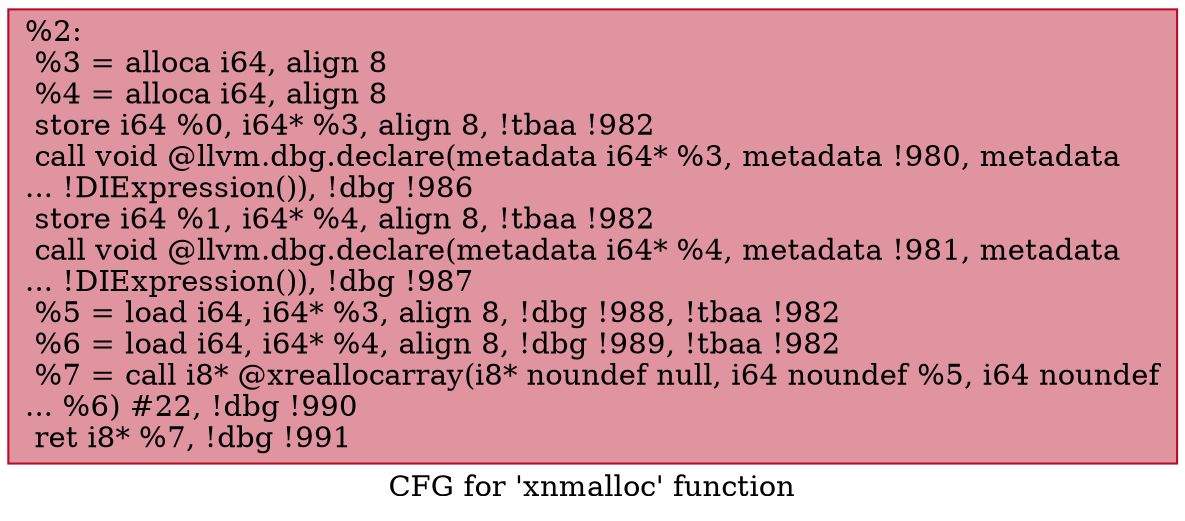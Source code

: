 digraph "CFG for 'xnmalloc' function" {
	label="CFG for 'xnmalloc' function";

	Node0x25e81b0 [shape=record,color="#b70d28ff", style=filled, fillcolor="#b70d2870",label="{%2:\l  %3 = alloca i64, align 8\l  %4 = alloca i64, align 8\l  store i64 %0, i64* %3, align 8, !tbaa !982\l  call void @llvm.dbg.declare(metadata i64* %3, metadata !980, metadata\l... !DIExpression()), !dbg !986\l  store i64 %1, i64* %4, align 8, !tbaa !982\l  call void @llvm.dbg.declare(metadata i64* %4, metadata !981, metadata\l... !DIExpression()), !dbg !987\l  %5 = load i64, i64* %3, align 8, !dbg !988, !tbaa !982\l  %6 = load i64, i64* %4, align 8, !dbg !989, !tbaa !982\l  %7 = call i8* @xreallocarray(i8* noundef null, i64 noundef %5, i64 noundef\l... %6) #22, !dbg !990\l  ret i8* %7, !dbg !991\l}"];
}
